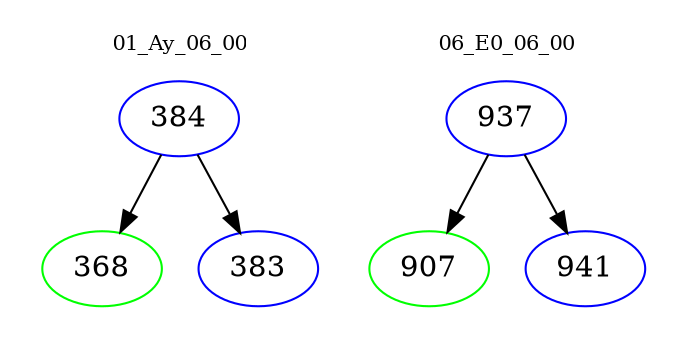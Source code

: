 digraph{
subgraph cluster_0 {
color = white
label = "01_Ay_06_00";
fontsize=10;
T0_384 [label="384", color="blue"]
T0_384 -> T0_368 [color="black"]
T0_368 [label="368", color="green"]
T0_384 -> T0_383 [color="black"]
T0_383 [label="383", color="blue"]
}
subgraph cluster_1 {
color = white
label = "06_E0_06_00";
fontsize=10;
T1_937 [label="937", color="blue"]
T1_937 -> T1_907 [color="black"]
T1_907 [label="907", color="green"]
T1_937 -> T1_941 [color="black"]
T1_941 [label="941", color="blue"]
}
}

